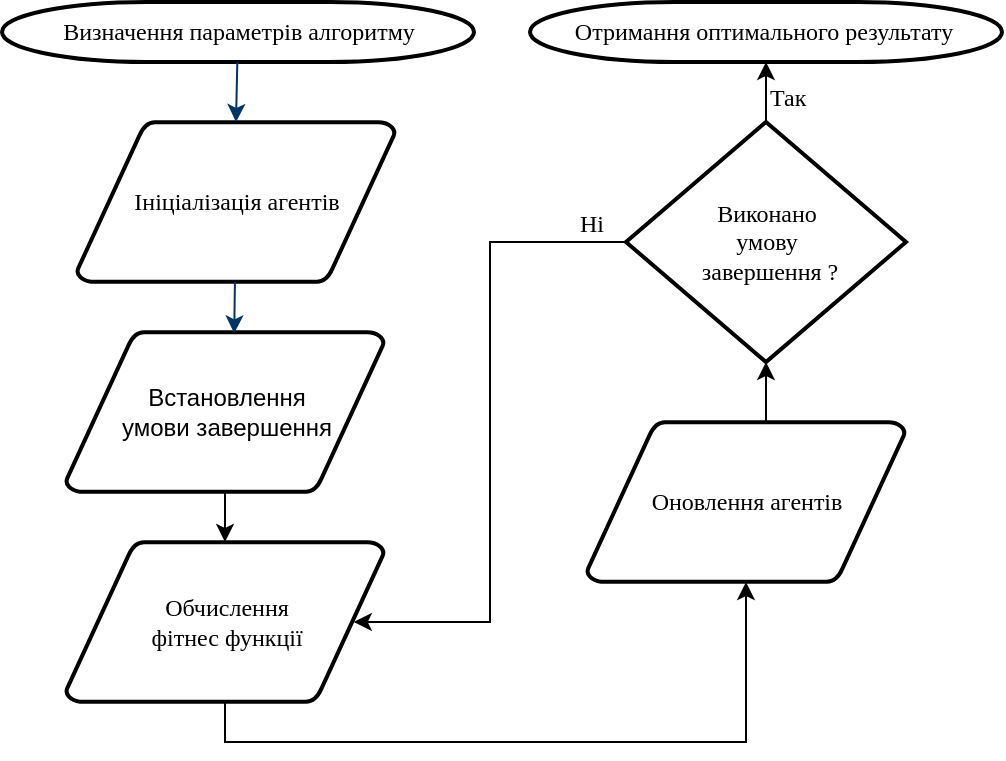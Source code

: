 <mxfile version="22.1.21" type="github">
  <diagram id="6a731a19-8d31-9384-78a2-239565b7b9f0" name="Page-1">
    <mxGraphModel dx="934" dy="1679" grid="1" gridSize="10" guides="1" tooltips="1" connect="1" arrows="1" fold="1" page="1" pageScale="1" pageWidth="1169" pageHeight="827" background="none" math="0" shadow="0">
      <root>
        <mxCell id="0" />
        <mxCell id="1" parent="0" />
        <mxCell id="2" value="&lt;font face=&quot;Times New Roman&quot;&gt;Визначення параметрів алгоритму&lt;/font&gt;" style="shape=mxgraph.flowchart.terminator;strokeWidth=2;gradientColor=none;gradientDirection=north;fontStyle=0;html=1;" parent="1" vertex="1">
          <mxGeometry x="203" y="-100" width="236" height="30" as="geometry" />
        </mxCell>
        <mxCell id="3" value="&lt;font face=&quot;Times New Roman&quot;&gt;Ініціалізація агентів&lt;/font&gt;" style="shape=mxgraph.flowchart.data;strokeWidth=2;gradientColor=none;gradientDirection=north;fontStyle=0;html=1;" parent="1" vertex="1">
          <mxGeometry x="240.5" y="-40" width="159" height="80" as="geometry" />
        </mxCell>
        <mxCell id="5" value="Встановлення &lt;br&gt;умови завершення" style="shape=mxgraph.flowchart.data;strokeWidth=2;gradientColor=none;gradientDirection=north;fontStyle=0;html=1;" parent="1" vertex="1">
          <mxGeometry x="235" y="65" width="159" height="80" as="geometry" />
        </mxCell>
        <mxCell id="7" style="fontStyle=1;strokeColor=#003366;strokeWidth=1;html=1;entryX=0.5;entryY=0;entryDx=0;entryDy=0;entryPerimeter=0;" parent="1" source="2" target="3" edge="1">
          <mxGeometry relative="1" as="geometry">
            <mxPoint x="320" y="-50" as="targetPoint" />
          </mxGeometry>
        </mxCell>
        <mxCell id="8" style="fontStyle=1;strokeColor=#003366;strokeWidth=1;html=1;entryX=0.529;entryY=0.008;entryDx=0;entryDy=0;entryPerimeter=0;" parent="1" source="3" target="5" edge="1">
          <mxGeometry relative="1" as="geometry">
            <mxPoint x="320" y="60" as="targetPoint" />
          </mxGeometry>
        </mxCell>
        <mxCell id="11" value="&lt;font face=&quot;Times New Roman&quot;&gt;Так&lt;/font&gt;" style="text;fontStyle=0;html=1;strokeColor=none;gradientColor=none;fillColor=none;strokeWidth=2;" parent="1" vertex="1">
          <mxGeometry x="585" y="-66" width="40" height="26" as="geometry" />
        </mxCell>
        <mxCell id="ygXGRukxeWYJXvCdXYjb-55" value="&lt;font face=&quot;Times New Roman&quot;&gt;Обчислення&lt;br&gt;фітнес функції&lt;/font&gt;" style="shape=mxgraph.flowchart.data;strokeWidth=2;gradientColor=none;gradientDirection=north;fontStyle=0;html=1;" vertex="1" parent="1">
          <mxGeometry x="235" y="170" width="159" height="80" as="geometry" />
        </mxCell>
        <mxCell id="ygXGRukxeWYJXvCdXYjb-57" value="&lt;font face=&quot;Times New Roman&quot;&gt;Виконано &lt;br&gt;умову&lt;br&gt;&amp;nbsp;завершення ?&lt;/font&gt;" style="shape=mxgraph.flowchart.decision;strokeWidth=2;gradientColor=none;gradientDirection=north;fontStyle=0;html=1;" vertex="1" parent="1">
          <mxGeometry x="515" y="-40" width="140" height="120" as="geometry" />
        </mxCell>
        <mxCell id="ygXGRukxeWYJXvCdXYjb-59" value="&lt;font face=&quot;Times New Roman&quot;&gt;Оновлення агентів&lt;/font&gt;" style="shape=mxgraph.flowchart.data;strokeWidth=2;gradientColor=none;gradientDirection=north;fontStyle=0;html=1;" vertex="1" parent="1">
          <mxGeometry x="495.5" y="110" width="159" height="80" as="geometry" />
        </mxCell>
        <mxCell id="ygXGRukxeWYJXvCdXYjb-60" style="edgeStyle=orthogonalEdgeStyle;rounded=0;orthogonalLoop=1;jettySize=auto;html=1;exitX=0.5;exitY=1;exitDx=0;exitDy=0;exitPerimeter=0;entryX=0.5;entryY=1;entryDx=0;entryDy=0;entryPerimeter=0;" edge="1" parent="1" source="ygXGRukxeWYJXvCdXYjb-55" target="ygXGRukxeWYJXvCdXYjb-59">
          <mxGeometry relative="1" as="geometry" />
        </mxCell>
        <mxCell id="ygXGRukxeWYJXvCdXYjb-61" style="edgeStyle=orthogonalEdgeStyle;rounded=0;orthogonalLoop=1;jettySize=auto;html=1;exitX=0.5;exitY=0;exitDx=0;exitDy=0;exitPerimeter=0;entryX=0.5;entryY=1;entryDx=0;entryDy=0;entryPerimeter=0;" edge="1" parent="1" source="ygXGRukxeWYJXvCdXYjb-59" target="ygXGRukxeWYJXvCdXYjb-57">
          <mxGeometry relative="1" as="geometry" />
        </mxCell>
        <mxCell id="ygXGRukxeWYJXvCdXYjb-62" style="edgeStyle=elbowEdgeStyle;rounded=0;orthogonalLoop=1;jettySize=auto;html=1;exitX=0;exitY=0.5;exitDx=0;exitDy=0;exitPerimeter=0;entryX=0.905;entryY=0.5;entryDx=0;entryDy=0;entryPerimeter=0;" edge="1" parent="1" source="ygXGRukxeWYJXvCdXYjb-57" target="ygXGRukxeWYJXvCdXYjb-55">
          <mxGeometry relative="1" as="geometry" />
        </mxCell>
        <mxCell id="ygXGRukxeWYJXvCdXYjb-63" value="&lt;font face=&quot;Times New Roman&quot;&gt;Отримання оптимального результату&amp;nbsp;&lt;/font&gt;" style="shape=mxgraph.flowchart.terminator;strokeWidth=2;gradientColor=none;gradientDirection=north;fontStyle=0;html=1;" vertex="1" parent="1">
          <mxGeometry x="467" y="-100" width="236" height="30" as="geometry" />
        </mxCell>
        <mxCell id="ygXGRukxeWYJXvCdXYjb-64" style="edgeStyle=orthogonalEdgeStyle;rounded=0;orthogonalLoop=1;jettySize=auto;html=1;exitX=0.5;exitY=1;exitDx=0;exitDy=0;exitPerimeter=0;entryX=0.5;entryY=0;entryDx=0;entryDy=0;entryPerimeter=0;" edge="1" parent="1" source="5" target="ygXGRukxeWYJXvCdXYjb-55">
          <mxGeometry relative="1" as="geometry" />
        </mxCell>
        <mxCell id="ygXGRukxeWYJXvCdXYjb-65" style="edgeStyle=orthogonalEdgeStyle;rounded=0;orthogonalLoop=1;jettySize=auto;html=1;exitX=0.5;exitY=0;exitDx=0;exitDy=0;exitPerimeter=0;entryX=0.5;entryY=1;entryDx=0;entryDy=0;entryPerimeter=0;" edge="1" parent="1" source="ygXGRukxeWYJXvCdXYjb-57" target="ygXGRukxeWYJXvCdXYjb-63">
          <mxGeometry relative="1" as="geometry" />
        </mxCell>
        <mxCell id="ygXGRukxeWYJXvCdXYjb-66" value="&lt;font face=&quot;Times New Roman&quot;&gt;Ні&lt;/font&gt;" style="text;fontStyle=0;html=1;strokeColor=none;gradientColor=none;fillColor=none;strokeWidth=2;" vertex="1" parent="1">
          <mxGeometry x="490" y="-3" width="40" height="23" as="geometry" />
        </mxCell>
      </root>
    </mxGraphModel>
  </diagram>
</mxfile>
